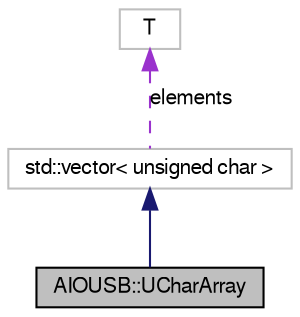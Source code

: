 digraph G
{
  edge [fontname="FreeSans",fontsize="10",labelfontname="FreeSans",labelfontsize="10"];
  node [fontname="FreeSans",fontsize="10",shape=record];
  Node1 [label="AIOUSB::UCharArray",height=0.2,width=0.4,color="black", fillcolor="grey75", style="filled" fontcolor="black"];
  Node2 -> Node1 [dir=back,color="midnightblue",fontsize="10",style="solid",fontname="FreeSans"];
  Node2 [label="std::vector\< unsigned char \>",height=0.2,width=0.4,color="grey75", fillcolor="white", style="filled",tooltip="STL class."];
  Node3 -> Node2 [dir=back,color="darkorchid3",fontsize="10",style="dashed",label="elements",fontname="FreeSans"];
  Node3 [label="T",height=0.2,width=0.4,color="grey75", fillcolor="white", style="filled"];
}
